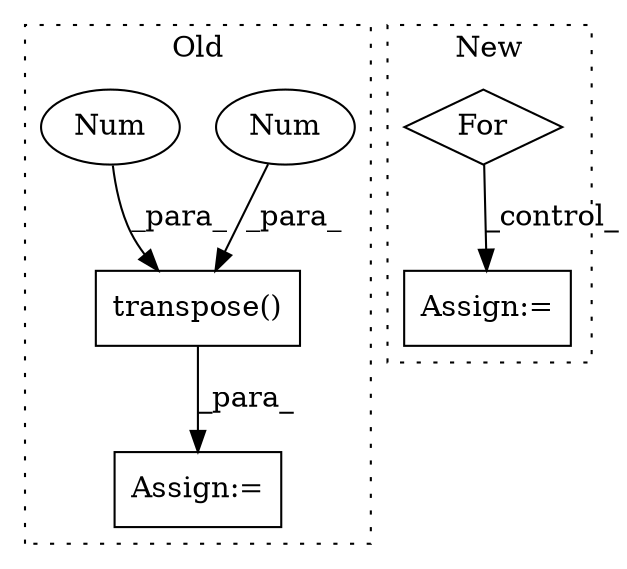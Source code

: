 digraph G {
subgraph cluster0 {
1 [label="transpose()" a="75" s="4165,4195" l="26,1" shape="box"];
3 [label="Num" a="76" s="4194" l="1" shape="ellipse"];
4 [label="Num" a="76" s="4191" l="1" shape="ellipse"];
5 [label="Assign:=" a="68" s="4162" l="3" shape="box"];
label = "Old";
style="dotted";
}
subgraph cluster1 {
2 [label="For" a="107" s="4133,4160" l="4,14" shape="diamond"];
6 [label="Assign:=" a="68" s="4243" l="3" shape="box"];
label = "New";
style="dotted";
}
1 -> 5 [label="_para_"];
2 -> 6 [label="_control_"];
3 -> 1 [label="_para_"];
4 -> 1 [label="_para_"];
}